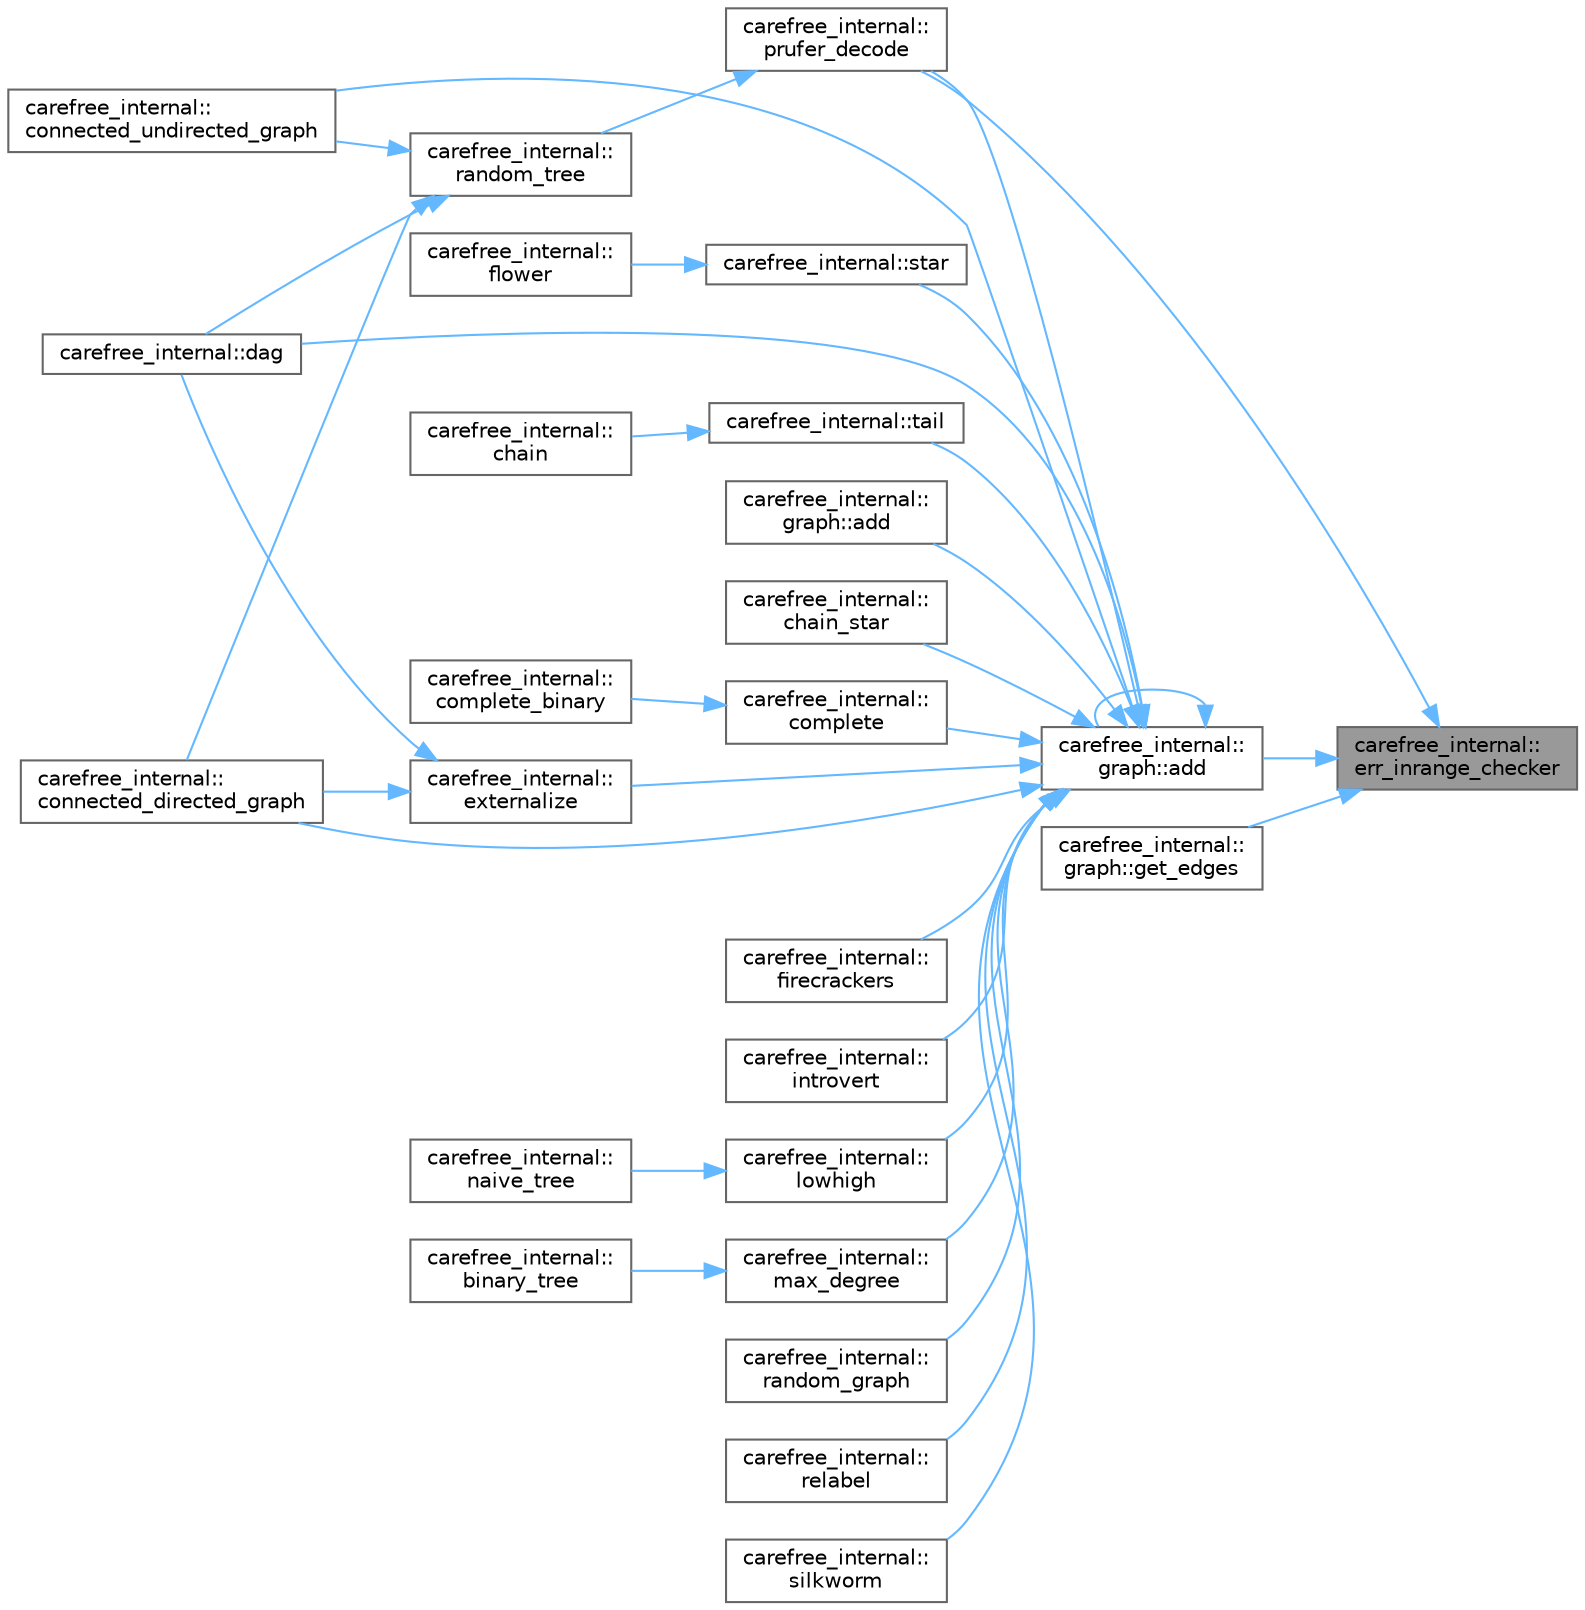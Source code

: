 digraph "carefree_internal::err_inrange_checker"
{
 // LATEX_PDF_SIZE
  bgcolor="transparent";
  edge [fontname=Helvetica,fontsize=10,labelfontname=Helvetica,labelfontsize=10];
  node [fontname=Helvetica,fontsize=10,shape=box,height=0.2,width=0.4];
  rankdir="RL";
  Node1 [id="Node000001",label="carefree_internal::\lerr_inrange_checker",height=0.2,width=0.4,color="gray40", fillcolor="grey60", style="filled", fontcolor="black",tooltip=" "];
  Node1 -> Node2 [id="edge1_Node000001_Node000002",dir="back",color="steelblue1",style="solid",tooltip=" "];
  Node2 [id="Node000002",label="carefree_internal::\lgraph::add",height=0.2,width=0.4,color="grey40", fillcolor="white", style="filled",URL="$classcarefree__internal_1_1graph.html#abdbd3d847b3956dd1b41abd72e11b039",tooltip=" "];
  Node2 -> Node2 [id="edge2_Node000002_Node000002",dir="back",color="steelblue1",style="solid",tooltip=" "];
  Node2 -> Node3 [id="edge3_Node000002_Node000003",dir="back",color="steelblue1",style="solid",tooltip=" "];
  Node3 [id="Node000003",label="carefree_internal::\lgraph::add",height=0.2,width=0.4,color="grey40", fillcolor="white", style="filled",URL="$classcarefree__internal_1_1graph.html#a7a1dbbcc765710a94732151679cb16d6",tooltip=" "];
  Node2 -> Node4 [id="edge4_Node000002_Node000004",dir="back",color="steelblue1",style="solid",tooltip=" "];
  Node4 [id="Node000004",label="carefree_internal::\lchain_star",height=0.2,width=0.4,color="grey40", fillcolor="white", style="filled",URL="$namespacecarefree__internal.html#aad7dbc1a16b16dd475afde24d7adf0d1",tooltip=" "];
  Node2 -> Node5 [id="edge5_Node000002_Node000005",dir="back",color="steelblue1",style="solid",tooltip=" "];
  Node5 [id="Node000005",label="carefree_internal::\lcomplete",height=0.2,width=0.4,color="grey40", fillcolor="white", style="filled",URL="$namespacecarefree__internal.html#ad3a206037445f3e3ec7f383b06e672e7",tooltip=" "];
  Node5 -> Node6 [id="edge6_Node000005_Node000006",dir="back",color="steelblue1",style="solid",tooltip=" "];
  Node6 [id="Node000006",label="carefree_internal::\lcomplete_binary",height=0.2,width=0.4,color="grey40", fillcolor="white", style="filled",URL="$namespacecarefree__internal.html#a7ad83ca88f9ccb6fb56881d86ef38776",tooltip=" "];
  Node2 -> Node7 [id="edge7_Node000002_Node000007",dir="back",color="steelblue1",style="solid",tooltip=" "];
  Node7 [id="Node000007",label="carefree_internal::\lconnected_directed_graph",height=0.2,width=0.4,color="grey40", fillcolor="white", style="filled",URL="$namespacecarefree__internal.html#a724484c7eb7b8b55dd4c794862746903",tooltip=" "];
  Node2 -> Node8 [id="edge8_Node000002_Node000008",dir="back",color="steelblue1",style="solid",tooltip=" "];
  Node8 [id="Node000008",label="carefree_internal::\lconnected_undirected_graph",height=0.2,width=0.4,color="grey40", fillcolor="white", style="filled",URL="$namespacecarefree__internal.html#a1b727fafdf70d1ca51cbc3e3d459758b",tooltip=" "];
  Node2 -> Node9 [id="edge9_Node000002_Node000009",dir="back",color="steelblue1",style="solid",tooltip=" "];
  Node9 [id="Node000009",label="carefree_internal::dag",height=0.2,width=0.4,color="grey40", fillcolor="white", style="filled",URL="$namespacecarefree__internal.html#a28dda1f852ebd11512dd66590a94b96f",tooltip=" "];
  Node2 -> Node10 [id="edge10_Node000002_Node000010",dir="back",color="steelblue1",style="solid",tooltip=" "];
  Node10 [id="Node000010",label="carefree_internal::\lexternalize",height=0.2,width=0.4,color="grey40", fillcolor="white", style="filled",URL="$namespacecarefree__internal.html#a61a9c430c576d91175580b3b06298abc",tooltip=" "];
  Node10 -> Node7 [id="edge11_Node000010_Node000007",dir="back",color="steelblue1",style="solid",tooltip=" "];
  Node10 -> Node9 [id="edge12_Node000010_Node000009",dir="back",color="steelblue1",style="solid",tooltip=" "];
  Node2 -> Node11 [id="edge13_Node000002_Node000011",dir="back",color="steelblue1",style="solid",tooltip=" "];
  Node11 [id="Node000011",label="carefree_internal::\lfirecrackers",height=0.2,width=0.4,color="grey40", fillcolor="white", style="filled",URL="$namespacecarefree__internal.html#a9435ff722beb77c4643b43781ffcf64b",tooltip=" "];
  Node2 -> Node12 [id="edge14_Node000002_Node000012",dir="back",color="steelblue1",style="solid",tooltip=" "];
  Node12 [id="Node000012",label="carefree_internal::\lintrovert",height=0.2,width=0.4,color="grey40", fillcolor="white", style="filled",URL="$namespacecarefree__internal.html#a08468ea069a9cca1f2e41fbb4b61c760",tooltip=" "];
  Node2 -> Node13 [id="edge15_Node000002_Node000013",dir="back",color="steelblue1",style="solid",tooltip=" "];
  Node13 [id="Node000013",label="carefree_internal::\llowhigh",height=0.2,width=0.4,color="grey40", fillcolor="white", style="filled",URL="$namespacecarefree__internal.html#a515d38ea0328bd28511c5ae891e700f9",tooltip=" "];
  Node13 -> Node14 [id="edge16_Node000013_Node000014",dir="back",color="steelblue1",style="solid",tooltip=" "];
  Node14 [id="Node000014",label="carefree_internal::\lnaive_tree",height=0.2,width=0.4,color="grey40", fillcolor="white", style="filled",URL="$namespacecarefree__internal.html#a6568ca7a4573592fe32797708ffd5660",tooltip=" "];
  Node2 -> Node15 [id="edge17_Node000002_Node000015",dir="back",color="steelblue1",style="solid",tooltip=" "];
  Node15 [id="Node000015",label="carefree_internal::\lmax_degree",height=0.2,width=0.4,color="grey40", fillcolor="white", style="filled",URL="$namespacecarefree__internal.html#aa1d429d13c51db08341e8224a4f22bf0",tooltip=" "];
  Node15 -> Node16 [id="edge18_Node000015_Node000016",dir="back",color="steelblue1",style="solid",tooltip=" "];
  Node16 [id="Node000016",label="carefree_internal::\lbinary_tree",height=0.2,width=0.4,color="grey40", fillcolor="white", style="filled",URL="$namespacecarefree__internal.html#a523bf25347d3557fc588632697760acc",tooltip=" "];
  Node2 -> Node17 [id="edge19_Node000002_Node000017",dir="back",color="steelblue1",style="solid",tooltip=" "];
  Node17 [id="Node000017",label="carefree_internal::\lprufer_decode",height=0.2,width=0.4,color="grey40", fillcolor="white", style="filled",URL="$namespacecarefree__internal.html#af64a6a3d99b90dd3c9c702ca85ddd664",tooltip=" "];
  Node17 -> Node18 [id="edge20_Node000017_Node000018",dir="back",color="steelblue1",style="solid",tooltip=" "];
  Node18 [id="Node000018",label="carefree_internal::\lrandom_tree",height=0.2,width=0.4,color="grey40", fillcolor="white", style="filled",URL="$namespacecarefree__internal.html#a322995ed523155f90011208944ae01e0",tooltip=" "];
  Node18 -> Node7 [id="edge21_Node000018_Node000007",dir="back",color="steelblue1",style="solid",tooltip=" "];
  Node18 -> Node8 [id="edge22_Node000018_Node000008",dir="back",color="steelblue1",style="solid",tooltip=" "];
  Node18 -> Node9 [id="edge23_Node000018_Node000009",dir="back",color="steelblue1",style="solid",tooltip=" "];
  Node2 -> Node19 [id="edge24_Node000002_Node000019",dir="back",color="steelblue1",style="solid",tooltip=" "];
  Node19 [id="Node000019",label="carefree_internal::\lrandom_graph",height=0.2,width=0.4,color="grey40", fillcolor="white", style="filled",URL="$namespacecarefree__internal.html#a19f856624a89fda1542731f5e93ca469",tooltip=" "];
  Node2 -> Node20 [id="edge25_Node000002_Node000020",dir="back",color="steelblue1",style="solid",tooltip=" "];
  Node20 [id="Node000020",label="carefree_internal::\lrelabel",height=0.2,width=0.4,color="grey40", fillcolor="white", style="filled",URL="$namespacecarefree__internal.html#a5d94a77704f75ed18e98f79eccd2a5e3",tooltip=" "];
  Node2 -> Node21 [id="edge26_Node000002_Node000021",dir="back",color="steelblue1",style="solid",tooltip=" "];
  Node21 [id="Node000021",label="carefree_internal::\lsilkworm",height=0.2,width=0.4,color="grey40", fillcolor="white", style="filled",URL="$namespacecarefree__internal.html#aa1e0ef6a072c88600d285a0f09516ad1",tooltip=" "];
  Node2 -> Node22 [id="edge27_Node000002_Node000022",dir="back",color="steelblue1",style="solid",tooltip=" "];
  Node22 [id="Node000022",label="carefree_internal::star",height=0.2,width=0.4,color="grey40", fillcolor="white", style="filled",URL="$namespacecarefree__internal.html#ad4db2cc924563f6be3d91bf8c08fa32b",tooltip=" "];
  Node22 -> Node23 [id="edge28_Node000022_Node000023",dir="back",color="steelblue1",style="solid",tooltip=" "];
  Node23 [id="Node000023",label="carefree_internal::\lflower",height=0.2,width=0.4,color="grey40", fillcolor="white", style="filled",URL="$namespacecarefree__internal.html#a2e4f536843cba9540e93e682a58bb239",tooltip=" "];
  Node2 -> Node24 [id="edge29_Node000002_Node000024",dir="back",color="steelblue1",style="solid",tooltip=" "];
  Node24 [id="Node000024",label="carefree_internal::tail",height=0.2,width=0.4,color="grey40", fillcolor="white", style="filled",URL="$namespacecarefree__internal.html#acaa850b4d070fcaa5594815fce2fa597",tooltip=" "];
  Node24 -> Node25 [id="edge30_Node000024_Node000025",dir="back",color="steelblue1",style="solid",tooltip=" "];
  Node25 [id="Node000025",label="carefree_internal::\lchain",height=0.2,width=0.4,color="grey40", fillcolor="white", style="filled",URL="$namespacecarefree__internal.html#aec5edaf797754ac7e4771ad7111b8624",tooltip=" "];
  Node1 -> Node26 [id="edge31_Node000001_Node000026",dir="back",color="steelblue1",style="solid",tooltip=" "];
  Node26 [id="Node000026",label="carefree_internal::\lgraph::get_edges",height=0.2,width=0.4,color="grey40", fillcolor="white", style="filled",URL="$classcarefree__internal_1_1graph.html#a4b50dd8905209aa30918c3c9190bffef",tooltip=" "];
  Node1 -> Node17 [id="edge32_Node000001_Node000017",dir="back",color="steelblue1",style="solid",tooltip=" "];
}
